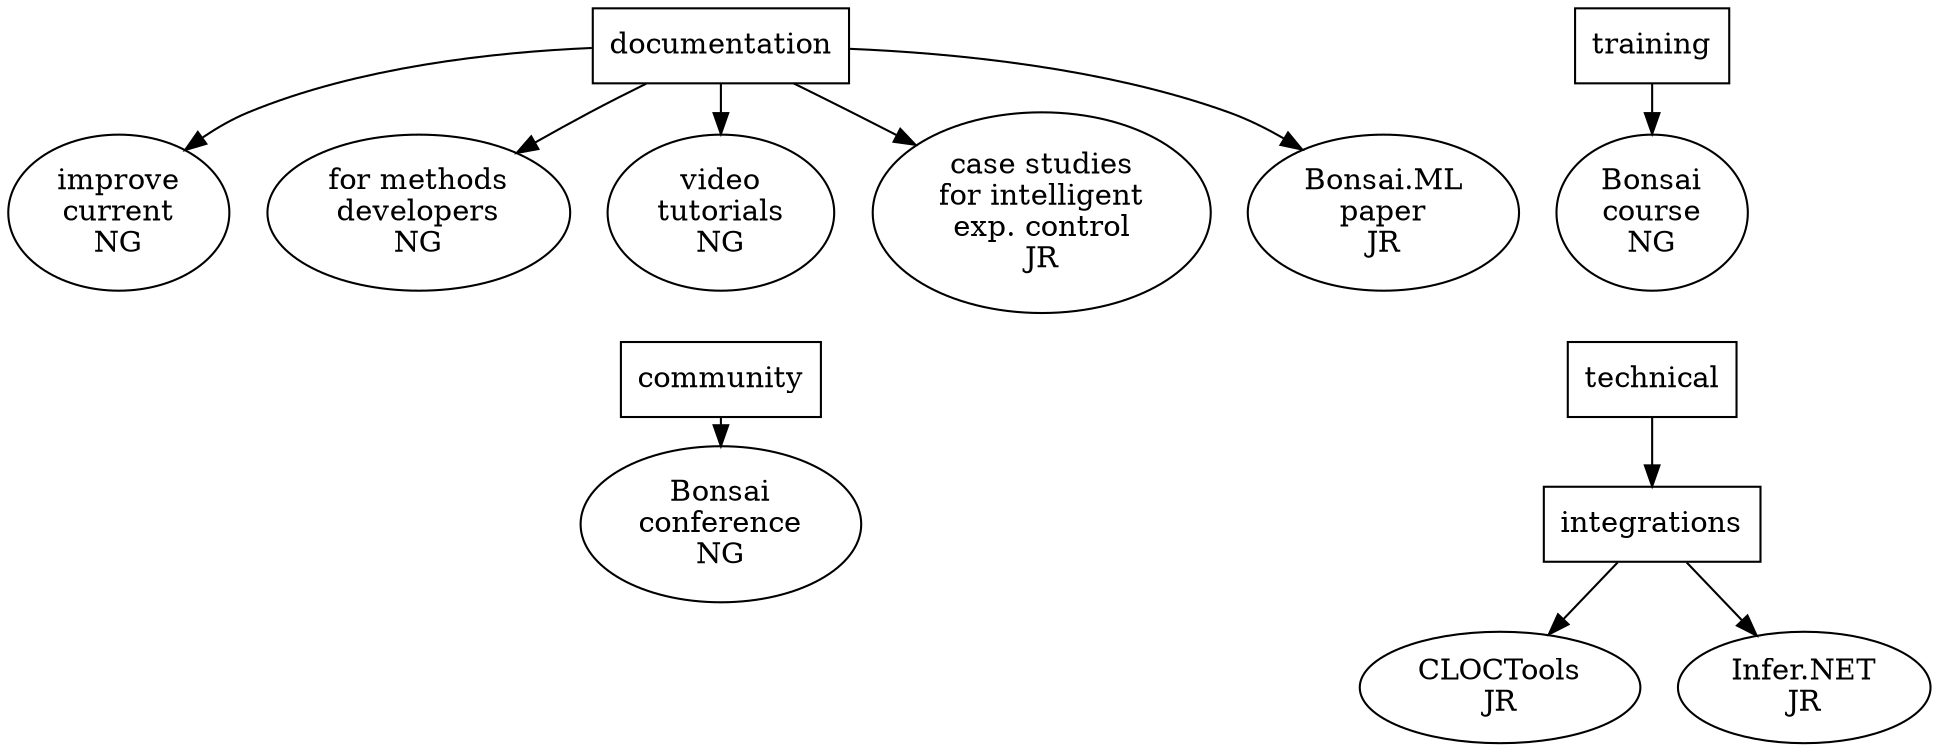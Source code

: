 digraph {
  layout=dot;
  ranksep=0.2;

  documentation [shape=box];
  documentation -> "improve\ncurrent\nNG";
  documentation -> "for methods\ndevelopers\nNG";
  documentation -> "video\ntutorials\nNG";
  documentation -> "case studies\nfor intelligent\nexp. control\nJR";
  documentation -> "Bonsai.ML\npaper\nJR";

  training [shape=box];
  training -> "Bonsai\ncourse\nNG";

  "video\ntutorials\nNG" -> community [style=invis];

  community [shape=box];
  community -> "Bonsai\nconference\nNG";

  "Bonsai\ncourse\nNG" -> technical [style=invis];

  technical [shape=box];
  technical -> integrations;
  integrations [shape=box];
  integrations -> "CLOCTools\nJR";
  integrations -> "Infer.NET\nJR";


  /* { rank=same; documentation training community technical } */

}
